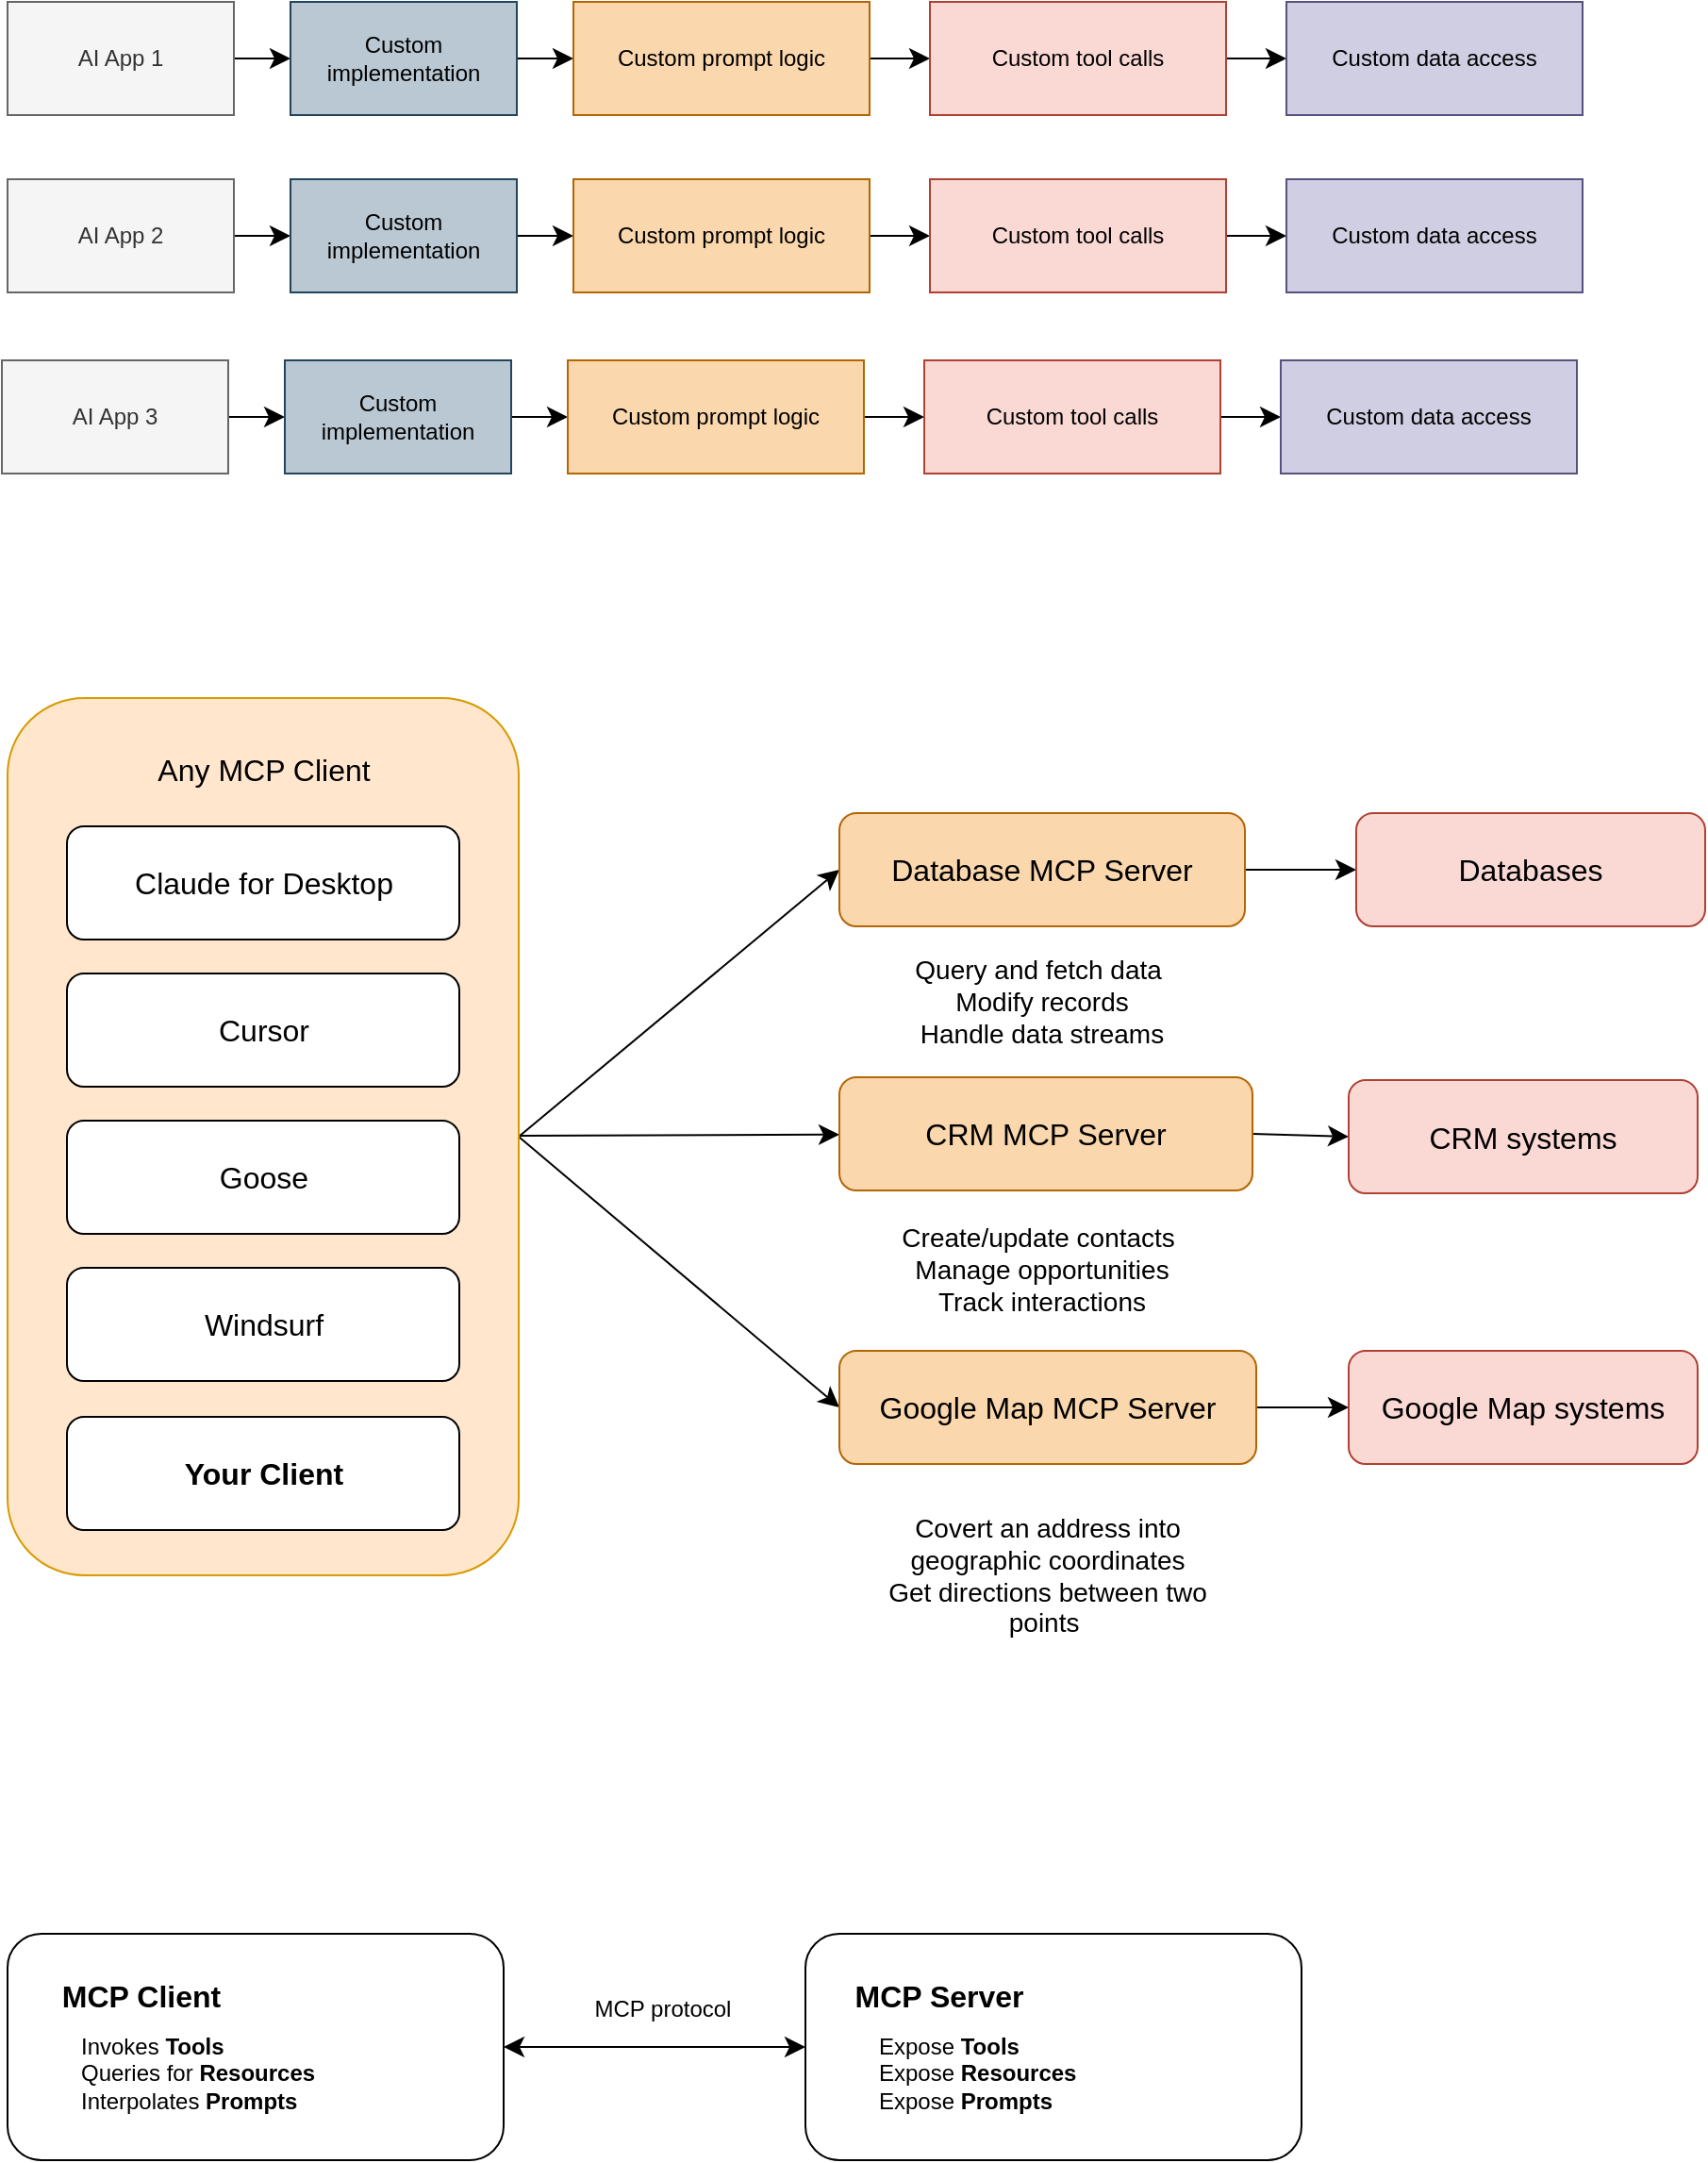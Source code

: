 <mxfile version="26.2.12">
  <diagram name="第 1 页" id="7rovGdWfZn7G_NeXz2GA">
    <mxGraphModel dx="832" dy="899" grid="0" gridSize="10" guides="1" tooltips="1" connect="1" arrows="1" fold="1" page="0" pageScale="1" pageWidth="827" pageHeight="1169" math="0" shadow="0">
      <root>
        <mxCell id="0" />
        <mxCell id="1" parent="0" />
        <mxCell id="0_MPUR2QSUnyPUdipwsz-4" value="" style="edgeStyle=none;curved=1;rounded=0;orthogonalLoop=1;jettySize=auto;html=1;fontSize=12;startSize=8;endSize=8;" parent="1" source="0_MPUR2QSUnyPUdipwsz-1" target="0_MPUR2QSUnyPUdipwsz-3" edge="1">
          <mxGeometry relative="1" as="geometry" />
        </mxCell>
        <mxCell id="0_MPUR2QSUnyPUdipwsz-1" value="AI App 1" style="rounded=0;whiteSpace=wrap;html=1;fillColor=#f5f5f5;fontColor=#333333;strokeColor=#666666;" parent="1" vertex="1">
          <mxGeometry x="284" y="142" width="120" height="60" as="geometry" />
        </mxCell>
        <mxCell id="0_MPUR2QSUnyPUdipwsz-6" value="" style="edgeStyle=none;curved=1;rounded=0;orthogonalLoop=1;jettySize=auto;html=1;fontSize=12;startSize=8;endSize=8;" parent="1" source="0_MPUR2QSUnyPUdipwsz-3" target="0_MPUR2QSUnyPUdipwsz-5" edge="1">
          <mxGeometry relative="1" as="geometry" />
        </mxCell>
        <mxCell id="0_MPUR2QSUnyPUdipwsz-3" value="Custom implementation" style="rounded=0;whiteSpace=wrap;html=1;fillColor=#bac8d3;strokeColor=#23445d;" parent="1" vertex="1">
          <mxGeometry x="434" y="142" width="120" height="60" as="geometry" />
        </mxCell>
        <mxCell id="0_MPUR2QSUnyPUdipwsz-9" value="" style="edgeStyle=none;curved=1;rounded=0;orthogonalLoop=1;jettySize=auto;html=1;fontSize=12;startSize=8;endSize=8;" parent="1" source="0_MPUR2QSUnyPUdipwsz-5" target="0_MPUR2QSUnyPUdipwsz-8" edge="1">
          <mxGeometry relative="1" as="geometry" />
        </mxCell>
        <mxCell id="0_MPUR2QSUnyPUdipwsz-5" value="Custom prompt logic" style="rounded=0;whiteSpace=wrap;html=1;fillColor=#fad7ac;strokeColor=#b46504;" parent="1" vertex="1">
          <mxGeometry x="584" y="142" width="157" height="60" as="geometry" />
        </mxCell>
        <mxCell id="0_MPUR2QSUnyPUdipwsz-11" value="" style="edgeStyle=none;curved=1;rounded=0;orthogonalLoop=1;jettySize=auto;html=1;fontSize=12;startSize=8;endSize=8;" parent="1" source="0_MPUR2QSUnyPUdipwsz-8" target="0_MPUR2QSUnyPUdipwsz-10" edge="1">
          <mxGeometry relative="1" as="geometry" />
        </mxCell>
        <mxCell id="0_MPUR2QSUnyPUdipwsz-8" value="Custom tool calls" style="rounded=0;whiteSpace=wrap;html=1;fillColor=#fad9d5;strokeColor=#ae4132;" parent="1" vertex="1">
          <mxGeometry x="773" y="142" width="157" height="60" as="geometry" />
        </mxCell>
        <mxCell id="0_MPUR2QSUnyPUdipwsz-10" value="Custom data access" style="rounded=0;whiteSpace=wrap;html=1;fillColor=#d0cee2;strokeColor=#56517e;" parent="1" vertex="1">
          <mxGeometry x="962" y="142" width="157" height="60" as="geometry" />
        </mxCell>
        <mxCell id="0_MPUR2QSUnyPUdipwsz-14" value="" style="edgeStyle=none;curved=1;rounded=0;orthogonalLoop=1;jettySize=auto;html=1;fontSize=12;startSize=8;endSize=8;" parent="1" source="0_MPUR2QSUnyPUdipwsz-15" target="0_MPUR2QSUnyPUdipwsz-17" edge="1">
          <mxGeometry relative="1" as="geometry" />
        </mxCell>
        <mxCell id="0_MPUR2QSUnyPUdipwsz-15" value="AI App 2" style="rounded=0;whiteSpace=wrap;html=1;fillColor=#f5f5f5;fontColor=#333333;strokeColor=#666666;" parent="1" vertex="1">
          <mxGeometry x="284" y="236" width="120" height="60" as="geometry" />
        </mxCell>
        <mxCell id="0_MPUR2QSUnyPUdipwsz-16" value="" style="edgeStyle=none;curved=1;rounded=0;orthogonalLoop=1;jettySize=auto;html=1;fontSize=12;startSize=8;endSize=8;" parent="1" source="0_MPUR2QSUnyPUdipwsz-17" target="0_MPUR2QSUnyPUdipwsz-19" edge="1">
          <mxGeometry relative="1" as="geometry" />
        </mxCell>
        <mxCell id="0_MPUR2QSUnyPUdipwsz-17" value="Custom implementation" style="rounded=0;whiteSpace=wrap;html=1;fillColor=#bac8d3;strokeColor=#23445d;" parent="1" vertex="1">
          <mxGeometry x="434" y="236" width="120" height="60" as="geometry" />
        </mxCell>
        <mxCell id="0_MPUR2QSUnyPUdipwsz-18" value="" style="edgeStyle=none;curved=1;rounded=0;orthogonalLoop=1;jettySize=auto;html=1;fontSize=12;startSize=8;endSize=8;" parent="1" source="0_MPUR2QSUnyPUdipwsz-19" target="0_MPUR2QSUnyPUdipwsz-21" edge="1">
          <mxGeometry relative="1" as="geometry" />
        </mxCell>
        <mxCell id="0_MPUR2QSUnyPUdipwsz-19" value="Custom prompt logic" style="rounded=0;whiteSpace=wrap;html=1;fillColor=#fad7ac;strokeColor=#b46504;" parent="1" vertex="1">
          <mxGeometry x="584" y="236" width="157" height="60" as="geometry" />
        </mxCell>
        <mxCell id="0_MPUR2QSUnyPUdipwsz-20" value="" style="edgeStyle=none;curved=1;rounded=0;orthogonalLoop=1;jettySize=auto;html=1;fontSize=12;startSize=8;endSize=8;" parent="1" source="0_MPUR2QSUnyPUdipwsz-21" target="0_MPUR2QSUnyPUdipwsz-22" edge="1">
          <mxGeometry relative="1" as="geometry" />
        </mxCell>
        <mxCell id="0_MPUR2QSUnyPUdipwsz-21" value="Custom tool calls" style="rounded=0;whiteSpace=wrap;html=1;fillColor=#fad9d5;strokeColor=#ae4132;" parent="1" vertex="1">
          <mxGeometry x="773" y="236" width="157" height="60" as="geometry" />
        </mxCell>
        <mxCell id="0_MPUR2QSUnyPUdipwsz-22" value="Custom data access" style="rounded=0;whiteSpace=wrap;html=1;fillColor=#d0cee2;strokeColor=#56517e;" parent="1" vertex="1">
          <mxGeometry x="962" y="236" width="157" height="60" as="geometry" />
        </mxCell>
        <mxCell id="0_MPUR2QSUnyPUdipwsz-23" value="" style="edgeStyle=none;curved=1;rounded=0;orthogonalLoop=1;jettySize=auto;html=1;fontSize=12;startSize=8;endSize=8;" parent="1" source="0_MPUR2QSUnyPUdipwsz-24" target="0_MPUR2QSUnyPUdipwsz-26" edge="1">
          <mxGeometry relative="1" as="geometry" />
        </mxCell>
        <mxCell id="0_MPUR2QSUnyPUdipwsz-24" value="AI App 3" style="rounded=0;whiteSpace=wrap;html=1;fillColor=#f5f5f5;fontColor=#333333;strokeColor=#666666;" parent="1" vertex="1">
          <mxGeometry x="281" y="332" width="120" height="60" as="geometry" />
        </mxCell>
        <mxCell id="0_MPUR2QSUnyPUdipwsz-25" value="" style="edgeStyle=none;curved=1;rounded=0;orthogonalLoop=1;jettySize=auto;html=1;fontSize=12;startSize=8;endSize=8;" parent="1" source="0_MPUR2QSUnyPUdipwsz-26" target="0_MPUR2QSUnyPUdipwsz-28" edge="1">
          <mxGeometry relative="1" as="geometry" />
        </mxCell>
        <mxCell id="0_MPUR2QSUnyPUdipwsz-26" value="Custom implementation" style="rounded=0;whiteSpace=wrap;html=1;fillColor=#bac8d3;strokeColor=#23445d;" parent="1" vertex="1">
          <mxGeometry x="431" y="332" width="120" height="60" as="geometry" />
        </mxCell>
        <mxCell id="0_MPUR2QSUnyPUdipwsz-27" value="" style="edgeStyle=none;curved=1;rounded=0;orthogonalLoop=1;jettySize=auto;html=1;fontSize=12;startSize=8;endSize=8;" parent="1" source="0_MPUR2QSUnyPUdipwsz-28" target="0_MPUR2QSUnyPUdipwsz-30" edge="1">
          <mxGeometry relative="1" as="geometry" />
        </mxCell>
        <mxCell id="0_MPUR2QSUnyPUdipwsz-28" value="Custom prompt logic" style="rounded=0;whiteSpace=wrap;html=1;fillColor=#fad7ac;strokeColor=#b46504;" parent="1" vertex="1">
          <mxGeometry x="581" y="332" width="157" height="60" as="geometry" />
        </mxCell>
        <mxCell id="0_MPUR2QSUnyPUdipwsz-29" value="" style="edgeStyle=none;curved=1;rounded=0;orthogonalLoop=1;jettySize=auto;html=1;fontSize=12;startSize=8;endSize=8;" parent="1" source="0_MPUR2QSUnyPUdipwsz-30" target="0_MPUR2QSUnyPUdipwsz-31" edge="1">
          <mxGeometry relative="1" as="geometry" />
        </mxCell>
        <mxCell id="0_MPUR2QSUnyPUdipwsz-30" value="Custom tool calls" style="rounded=0;whiteSpace=wrap;html=1;fillColor=#fad9d5;strokeColor=#ae4132;" parent="1" vertex="1">
          <mxGeometry x="770" y="332" width="157" height="60" as="geometry" />
        </mxCell>
        <mxCell id="0_MPUR2QSUnyPUdipwsz-31" value="Custom data access" style="rounded=0;whiteSpace=wrap;html=1;fillColor=#d0cee2;strokeColor=#56517e;" parent="1" vertex="1">
          <mxGeometry x="959" y="332" width="157" height="60" as="geometry" />
        </mxCell>
        <mxCell id="VnCZ31i4uOvUYMF_YGHu-17" style="edgeStyle=none;curved=1;rounded=0;orthogonalLoop=1;jettySize=auto;html=1;exitX=1;exitY=0.5;exitDx=0;exitDy=0;entryX=0;entryY=0.5;entryDx=0;entryDy=0;fontSize=12;startSize=8;endSize=8;" edge="1" parent="1" source="VnCZ31i4uOvUYMF_YGHu-1" target="VnCZ31i4uOvUYMF_YGHu-8">
          <mxGeometry relative="1" as="geometry" />
        </mxCell>
        <mxCell id="VnCZ31i4uOvUYMF_YGHu-18" style="edgeStyle=none;curved=1;rounded=0;orthogonalLoop=1;jettySize=auto;html=1;fontSize=12;startSize=8;endSize=8;" edge="1" parent="1" source="VnCZ31i4uOvUYMF_YGHu-1" target="VnCZ31i4uOvUYMF_YGHu-9">
          <mxGeometry relative="1" as="geometry" />
        </mxCell>
        <mxCell id="VnCZ31i4uOvUYMF_YGHu-19" style="edgeStyle=none;curved=1;rounded=0;orthogonalLoop=1;jettySize=auto;html=1;exitX=1;exitY=0.5;exitDx=0;exitDy=0;entryX=0;entryY=0.5;entryDx=0;entryDy=0;fontSize=12;startSize=8;endSize=8;" edge="1" parent="1" source="VnCZ31i4uOvUYMF_YGHu-1" target="VnCZ31i4uOvUYMF_YGHu-10">
          <mxGeometry relative="1" as="geometry" />
        </mxCell>
        <mxCell id="VnCZ31i4uOvUYMF_YGHu-1" value="" style="rounded=1;whiteSpace=wrap;html=1;fillColor=#ffe6cc;strokeColor=#d79b00;" vertex="1" parent="1">
          <mxGeometry x="284" y="511" width="271" height="465" as="geometry" />
        </mxCell>
        <mxCell id="VnCZ31i4uOvUYMF_YGHu-2" value="Claude for Desktop" style="rounded=1;whiteSpace=wrap;html=1;fontSize=16;" vertex="1" parent="1">
          <mxGeometry x="315.5" y="579" width="208" height="60" as="geometry" />
        </mxCell>
        <mxCell id="VnCZ31i4uOvUYMF_YGHu-3" value="Cursor" style="rounded=1;whiteSpace=wrap;html=1;fontSize=16;" vertex="1" parent="1">
          <mxGeometry x="315.5" y="657" width="208" height="60" as="geometry" />
        </mxCell>
        <mxCell id="VnCZ31i4uOvUYMF_YGHu-4" value="Goose" style="rounded=1;whiteSpace=wrap;html=1;fontSize=16;" vertex="1" parent="1">
          <mxGeometry x="315.5" y="735" width="208" height="60" as="geometry" />
        </mxCell>
        <mxCell id="VnCZ31i4uOvUYMF_YGHu-5" value="Windsurf" style="rounded=1;whiteSpace=wrap;html=1;fontSize=16;" vertex="1" parent="1">
          <mxGeometry x="315.5" y="813" width="208" height="60" as="geometry" />
        </mxCell>
        <mxCell id="VnCZ31i4uOvUYMF_YGHu-6" value="&lt;b&gt;Your Client&lt;/b&gt;" style="rounded=1;whiteSpace=wrap;html=1;fontSize=16;" vertex="1" parent="1">
          <mxGeometry x="315.5" y="892" width="208" height="60" as="geometry" />
        </mxCell>
        <mxCell id="VnCZ31i4uOvUYMF_YGHu-7" value="Any MCP Client" style="text;strokeColor=none;fillColor=none;html=1;align=center;verticalAlign=middle;whiteSpace=wrap;rounded=0;fontSize=16;" vertex="1" parent="1">
          <mxGeometry x="353.75" y="534" width="131.5" height="30" as="geometry" />
        </mxCell>
        <mxCell id="VnCZ31i4uOvUYMF_YGHu-23" style="edgeStyle=none;curved=1;rounded=0;orthogonalLoop=1;jettySize=auto;html=1;exitX=1;exitY=0.5;exitDx=0;exitDy=0;entryX=0;entryY=0.5;entryDx=0;entryDy=0;fontSize=12;startSize=8;endSize=8;" edge="1" parent="1" source="VnCZ31i4uOvUYMF_YGHu-8" target="VnCZ31i4uOvUYMF_YGHu-11">
          <mxGeometry relative="1" as="geometry" />
        </mxCell>
        <mxCell id="VnCZ31i4uOvUYMF_YGHu-8" value="Database MCP Server" style="rounded=1;whiteSpace=wrap;html=1;fontSize=16;fillColor=#fad7ac;strokeColor=#b46504;" vertex="1" parent="1">
          <mxGeometry x="725" y="572" width="215" height="60" as="geometry" />
        </mxCell>
        <mxCell id="VnCZ31i4uOvUYMF_YGHu-24" style="edgeStyle=none;curved=1;rounded=0;orthogonalLoop=1;jettySize=auto;html=1;exitX=1;exitY=0.5;exitDx=0;exitDy=0;entryX=0;entryY=0.5;entryDx=0;entryDy=0;fontSize=12;startSize=8;endSize=8;" edge="1" parent="1" source="VnCZ31i4uOvUYMF_YGHu-9" target="VnCZ31i4uOvUYMF_YGHu-12">
          <mxGeometry relative="1" as="geometry" />
        </mxCell>
        <mxCell id="VnCZ31i4uOvUYMF_YGHu-9" value="CRM MCP Server" style="rounded=1;whiteSpace=wrap;html=1;fontSize=16;fillColor=#fad7ac;strokeColor=#b46504;" vertex="1" parent="1">
          <mxGeometry x="725" y="712" width="219" height="60" as="geometry" />
        </mxCell>
        <mxCell id="VnCZ31i4uOvUYMF_YGHu-25" style="edgeStyle=none;curved=1;rounded=0;orthogonalLoop=1;jettySize=auto;html=1;exitX=1;exitY=0.5;exitDx=0;exitDy=0;entryX=0;entryY=0.5;entryDx=0;entryDy=0;fontSize=12;startSize=8;endSize=8;" edge="1" parent="1" source="VnCZ31i4uOvUYMF_YGHu-10" target="VnCZ31i4uOvUYMF_YGHu-13">
          <mxGeometry relative="1" as="geometry" />
        </mxCell>
        <mxCell id="VnCZ31i4uOvUYMF_YGHu-10" value="Google Map MCP Server" style="rounded=1;whiteSpace=wrap;html=1;fontSize=16;fillColor=#fad7ac;strokeColor=#b46504;" vertex="1" parent="1">
          <mxGeometry x="725" y="857" width="221" height="60" as="geometry" />
        </mxCell>
        <mxCell id="VnCZ31i4uOvUYMF_YGHu-11" value="Databases" style="rounded=1;whiteSpace=wrap;html=1;fontSize=16;fillColor=#fad9d5;strokeColor=#ae4132;" vertex="1" parent="1">
          <mxGeometry x="999" y="572" width="185" height="60" as="geometry" />
        </mxCell>
        <mxCell id="VnCZ31i4uOvUYMF_YGHu-12" value="CRM systems" style="rounded=1;whiteSpace=wrap;html=1;fontSize=16;fillColor=#fad9d5;strokeColor=#ae4132;" vertex="1" parent="1">
          <mxGeometry x="995" y="713.5" width="185" height="60" as="geometry" />
        </mxCell>
        <mxCell id="VnCZ31i4uOvUYMF_YGHu-13" value="Google Map systems" style="rounded=1;whiteSpace=wrap;html=1;fontSize=16;fillColor=#fad9d5;strokeColor=#ae4132;" vertex="1" parent="1">
          <mxGeometry x="995" y="857" width="185" height="60" as="geometry" />
        </mxCell>
        <mxCell id="VnCZ31i4uOvUYMF_YGHu-14" value="Query and fetch data&amp;nbsp;&lt;div&gt;Modify records&lt;/div&gt;&lt;div&gt;Handle data streams&lt;/div&gt;" style="text;strokeColor=none;fillColor=none;html=1;align=center;verticalAlign=middle;whiteSpace=wrap;rounded=0;fontSize=14;" vertex="1" parent="1">
          <mxGeometry x="750" y="642" width="165" height="60" as="geometry" />
        </mxCell>
        <mxCell id="VnCZ31i4uOvUYMF_YGHu-15" value="Create/update contacts&amp;nbsp;&lt;div&gt;Manage opportunities&lt;/div&gt;&lt;div&gt;Track interactions&lt;/div&gt;" style="text;strokeColor=none;fillColor=none;html=1;align=center;verticalAlign=middle;whiteSpace=wrap;rounded=0;fontSize=14;" vertex="1" parent="1">
          <mxGeometry x="737" y="784" width="191" height="60" as="geometry" />
        </mxCell>
        <mxCell id="VnCZ31i4uOvUYMF_YGHu-16" value="Covert an address into geographic coordinates&lt;div&gt;Get directions between two points&amp;nbsp;&lt;/div&gt;" style="text;strokeColor=none;fillColor=none;html=1;align=center;verticalAlign=middle;whiteSpace=wrap;rounded=0;fontSize=14;" vertex="1" parent="1">
          <mxGeometry x="740" y="930" width="191" height="91" as="geometry" />
        </mxCell>
        <mxCell id="VnCZ31i4uOvUYMF_YGHu-32" style="edgeStyle=none;curved=1;rounded=0;orthogonalLoop=1;jettySize=auto;html=1;exitX=1;exitY=0.5;exitDx=0;exitDy=0;fontSize=12;startSize=8;endSize=8;startArrow=classic;startFill=1;" edge="1" parent="1" source="VnCZ31i4uOvUYMF_YGHu-26" target="VnCZ31i4uOvUYMF_YGHu-29">
          <mxGeometry relative="1" as="geometry" />
        </mxCell>
        <mxCell id="VnCZ31i4uOvUYMF_YGHu-26" value="" style="rounded=1;whiteSpace=wrap;html=1;fontSize=16;" vertex="1" parent="1">
          <mxGeometry x="284" y="1166" width="263" height="120" as="geometry" />
        </mxCell>
        <mxCell id="VnCZ31i4uOvUYMF_YGHu-27" value="MCP Client" style="text;html=1;align=center;verticalAlign=middle;whiteSpace=wrap;rounded=0;fontStyle=1;fontSize=16;" vertex="1" parent="1">
          <mxGeometry x="307.5" y="1184" width="94" height="30" as="geometry" />
        </mxCell>
        <mxCell id="VnCZ31i4uOvUYMF_YGHu-28" value="Invokes &lt;b&gt;Tools&lt;/b&gt;&lt;div&gt;Queries for &lt;b&gt;Resources&amp;nbsp;&lt;/b&gt;&lt;/div&gt;&lt;div&gt;Interpolates &lt;b&gt;Prompts&lt;/b&gt;&lt;/div&gt;" style="text;html=1;align=left;verticalAlign=middle;whiteSpace=wrap;rounded=0;" vertex="1" parent="1">
          <mxGeometry x="321" y="1216" width="174" height="47" as="geometry" />
        </mxCell>
        <mxCell id="VnCZ31i4uOvUYMF_YGHu-29" value="" style="rounded=1;whiteSpace=wrap;html=1;fontSize=16;" vertex="1" parent="1">
          <mxGeometry x="707" y="1166" width="263" height="120" as="geometry" />
        </mxCell>
        <mxCell id="VnCZ31i4uOvUYMF_YGHu-30" value="MCP Server" style="text;html=1;align=center;verticalAlign=middle;whiteSpace=wrap;rounded=0;fontStyle=1;fontSize=16;" vertex="1" parent="1">
          <mxGeometry x="730.5" y="1184" width="94" height="30" as="geometry" />
        </mxCell>
        <mxCell id="VnCZ31i4uOvUYMF_YGHu-31" value="Expose &lt;b&gt;Tools&lt;/b&gt;&lt;div&gt;&lt;span style=&quot;background-color: transparent; color: light-dark(rgb(0, 0, 0), rgb(255, 255, 255));&quot;&gt;Expose &lt;b&gt;Resources&amp;nbsp;&lt;/b&gt;&lt;/span&gt;&lt;div&gt;Expose &lt;b&gt;Prompts&lt;/b&gt;&lt;/div&gt;&lt;/div&gt;" style="text;html=1;align=left;verticalAlign=middle;whiteSpace=wrap;rounded=0;" vertex="1" parent="1">
          <mxGeometry x="744" y="1216" width="174" height="47" as="geometry" />
        </mxCell>
        <mxCell id="VnCZ31i4uOvUYMF_YGHu-33" value="MCP protocol" style="text;html=1;align=center;verticalAlign=middle;whiteSpace=wrap;rounded=0;" vertex="1" parent="1">
          <mxGeometry x="581" y="1191" width="101" height="30" as="geometry" />
        </mxCell>
      </root>
    </mxGraphModel>
  </diagram>
</mxfile>
